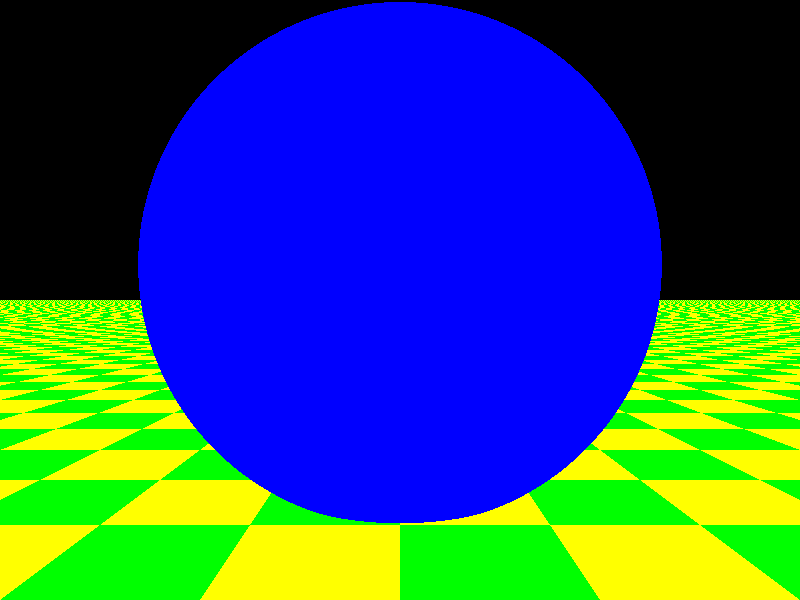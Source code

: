 // Persistence Of Vision raytracer version 2.0 sample file.

// By Aaron a. Collins

/* Window Highlighting Scene by Aaron a. Collins */
/* This file is hereby released to the public domain. */

#include "colors.inc"

/* Someone to take in the breathtaking view... */

camera {
   location  <0, 20, -100>
   direction <0,  0,    1>
   up        <0,  1,    0>
   right   <4/3,  0,    0>
}

/* Put down the beloved famous raytrace green/yellow checkered floor */

plane { y, -10
   pigment {
      checker colour Yellow colour Green
      scale 20
   }
   finish {ambient 0.1 diffuse 0.9}
}

/*
 Now a CBlue Plastic sphere floating in space over the ground - note that no 
 Phong or specular reflection is given.  Any would conflict with the window
 "highlights" by showing that they are not exactly in the mirror direction!
*/

sphere { <0, 25, 0>, 40
   pigment {Blue}
   finish {reflection 0.8 ambient 0.3 diffuse 0.7}
}

/*
 a wall with a window frame to block the light source and cast the shadows
*/

union {
   triangle { <-1000, -1000, 0>, <1000, 4, 0>, <1000, -1000, 0>}
   triangle { <-1000, -1000, 0>, <1000, 4, 0>, <-1000, 4, 0>}
   triangle { <4, 4, 0>, <-1000, 21, 0>, <-1000, 4, 0>}
   triangle { <4, 4, 0>, <-1000, 21, 0>, <4, 21, 0>}
   triangle { <-1000, 21, 0>, <1000, 1000, 0>, <-1000, 1000, 0>}
   triangle { <-1000, 21, 0>, <1000, 1000, 0>, <1000, 21, 0>}
   triangle { <1000, 4, 0>, <17, 21, 0>, <1000, 21, 0>}
   triangle { <1000, 4, 0>, <17, 21, 0>, <17, 4, 0>}
   triangle { <4, 12, 0>, <17, 13, 0>, <4, 13, 0>}
   triangle { <4, 12, 0>, <17, 13, 0>, <17, 12, 0>}
   triangle { <10, 21, 0>, <11, 4, 0>, <11, 21, 0>}
   triangle { <10, 21, 0>, <11, 4, 0>, <10, 4, 0>}
   translate <39, 89, -120>

   pigment {Black}
   finish {ambient 1 diffuse 0}
}

/*
  Now, the 4 actual "panes" to be reflected back onto the sphere for psuedo-
  "highlights".  They are not exactly co-incident with where the actual light
  source is, because they would block the light.  They are very near by where
  the openings are in the black wall above, close enough to give the proper
  illusion.  This is massive cheating, but then, this isn't reality, you see.
*/

union {
   triangle { <4, 21, 0>, <10, 13, 0>, <10, 21, 0>}
   triangle { <4, 21, 0>, <10, 13, 0>, <4, 13, 0>}

   triangle { <11, 21, 0>, <17, 13, 0>, <11, 13, 0>}
   triangle { <11, 21, 0>, <17, 13, 0>, <17, 21, 0>}

   triangle { <4, 12, 0>, <10, 4, 0>, <4, 4, 0>}
   triangle { <4, 12, 0>, <10, 4, 0>, <10, 12, 0>}

   triangle { <11, 12, 0>, <17, 4, 0>, <11, 4, 0>}
   triangle { <11, 12, 0>, <17, 4, 0>, <17, 12, 0>}
   scale 15
   translate <20, 90, -100>

   pigment {White}
   finish {ambient 1 diffuse 0}
}


/* a Light above the sphere, behind the camera and window frame for shadows */

light_source {<50, 111, -130> colour White}
